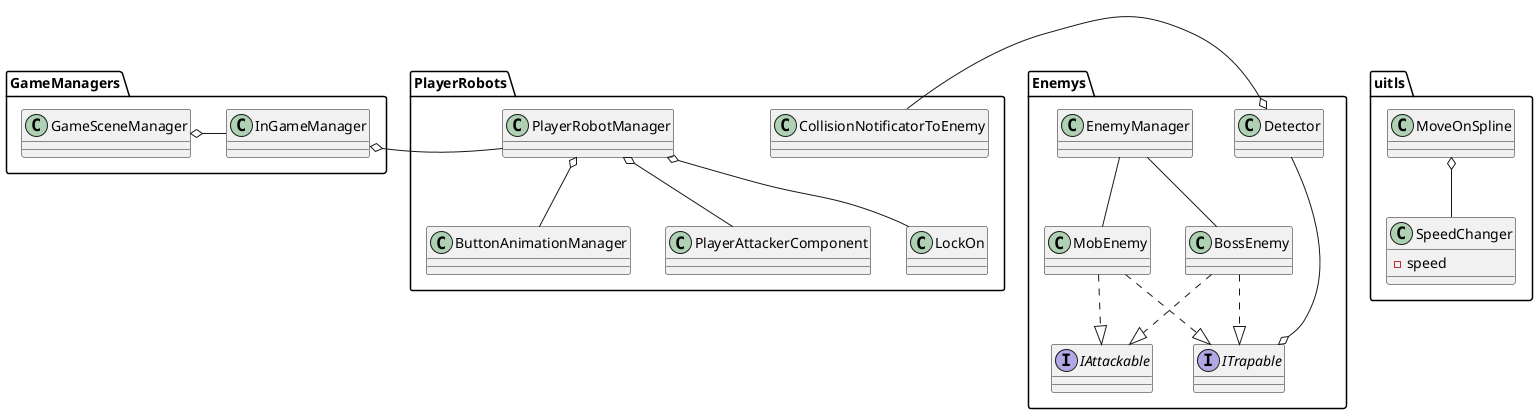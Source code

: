﻿@startuml


namespace GameManagers{
    class GameSceneManager
    class InGameManager
}

namespace uitls{
MoveOnSpline o-- SpeedChanger
    class MoveOnSpline
    class SpeedChanger{
         - speed
    }
}
namespace Enemys{
    
    EnemyManager -- MobEnemy
    EnemyManager -- BossEnemy
    
    interface IAttackable
    interface ITrapable
    
    class EnemyManager
    class Detector
    
    class MobEnemy
    class BossEnemy

    BossEnemy ..|> IAttackable
    BossEnemy ..|> ITrapable
    MobEnemy ..|> IAttackable
    MobEnemy ..|> ITrapable

}

namespace PlayerRobots{
    PlayerRobotManager o-- PlayerAttackerComponent
    PlayerRobotManager o-- LockOn
    PlayerRobotManager o-- ButtonAnimationManager
    
    class PlayerRobotManager 
    class PlayerAttackerComponent
    class LockOn
    class ButtonAnimationManager
    class CollisionNotificatorToEnemy
}

GameManagers.GameSceneManager o- GameManagers.InGameManager
PlayerRobots.CollisionNotificatorToEnemy -o  Enemys.Detector
Enemys.Detector ---o Enemys.ITrapable
GameManagers.InGameManager o- PlayerRobots.PlayerRobotManager



@enduml